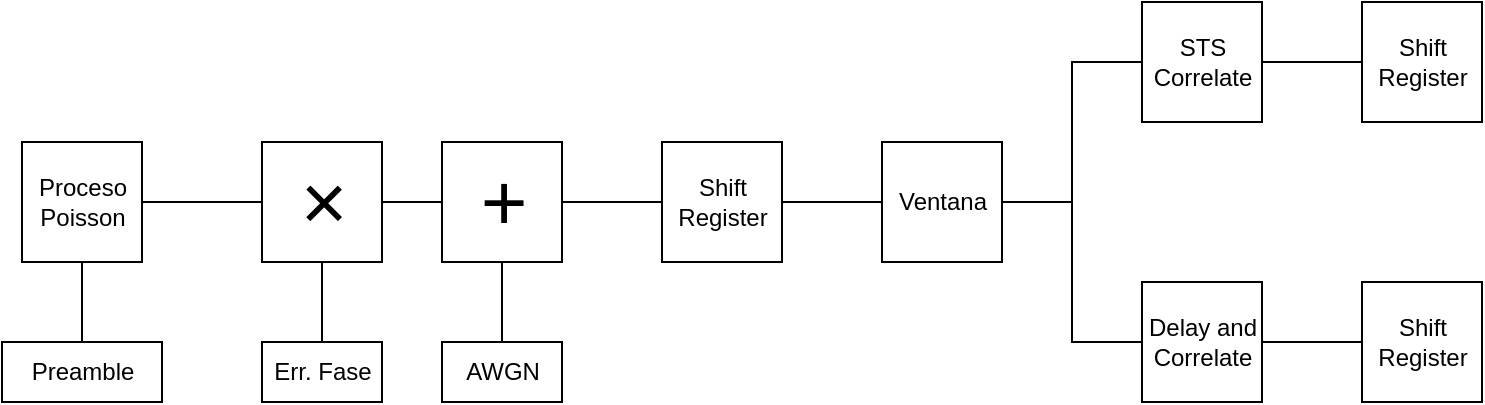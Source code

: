 <mxfile>
    <diagram id="FqxVEFC9IEy7QZhOcc9W" name="Page-1">
        <mxGraphModel dx="662" dy="614" grid="1" gridSize="10" guides="1" tooltips="1" connect="1" arrows="1" fold="1" page="1" pageScale="1" pageWidth="850" pageHeight="1100" math="0" shadow="0">
            <root>
                <mxCell id="0"/>
                <mxCell id="1" parent="0"/>
                <mxCell id="9" style="edgeStyle=none;html=1;entryX=0;entryY=0;entryDx=0;entryDy=30;entryPerimeter=0;endArrow=none;endFill=0;" edge="1" parent="1" source="2" target="3">
                    <mxGeometry relative="1" as="geometry"/>
                </mxCell>
                <mxCell id="2" value="Proceso&lt;br&gt;Poisson" style="shadow=0;dashed=0;align=center;html=1;strokeWidth=1;shape=mxgraph.rtl.abstract.entity;container=1;collapsible=0;kind=sequential;drawPins=0;left=1;right=1;bottom=1;top=0;rightArr=,;pinFontSize=13;" vertex="1" parent="1">
                    <mxGeometry x="50" y="330" width="60" height="60" as="geometry"/>
                </mxCell>
                <mxCell id="10" style="edgeStyle=none;html=1;exitX=0;exitY=0;exitDx=60;exitDy=30;exitPerimeter=0;entryX=0;entryY=0;entryDx=10;entryDy=30;entryPerimeter=0;endArrow=none;endFill=0;" edge="1" parent="1" source="3" target="4">
                    <mxGeometry relative="1" as="geometry"/>
                </mxCell>
                <mxCell id="3" value="×" style="shadow=0;dashed=0;align=center;strokeWidth=1;shape=mxgraph.rtl.abstract.entity;container=0;collapsible=0;kind=combinational;drawPins=1;left=%3Ai;right=:o;bottom=%3Ai;top=0;bottomAnchor=middle;topRot=270;topAnchor=middle;bottomRot=90;leftAnchor=left;leftRot=0;rightAnchor=right;rightRot=180;fontSize=40;spacingTop=-10;spacingLeft=2;editable=1;resizable=1;movable=1;rotatable=1;deletable=1;connectable=1;" vertex="1" parent="1">
                    <mxGeometry x="170" y="330" width="60" height="60" as="geometry"/>
                </mxCell>
                <mxCell id="19" style="edgeStyle=orthogonalEdgeStyle;rounded=0;html=1;exitX=0;exitY=0;exitDx=60;exitDy=30;exitPerimeter=0;entryX=0;entryY=0;entryDx=0;entryDy=30;entryPerimeter=0;endArrow=none;endFill=0;" edge="1" parent="1" source="4" target="6">
                    <mxGeometry relative="1" as="geometry"/>
                </mxCell>
                <mxCell id="4" value="+" style="shadow=0;dashed=0;align=center;strokeWidth=1;shape=mxgraph.rtl.abstract.entity;container=0;collapsible=0;kind=combinational;drawPins=1;left=%3Ai;right=:o;bottom=%3Ai;top=0;bottomAnchor=middle;topRot=270;topAnchor=middle;bottomRot=90;leftAnchor=left;leftRot=0;rightAnchor=right;rightRot=180;fontSize=40;spacingTop=-10;spacingLeft=2;editable=1;resizable=1;movable=1;rotatable=1;deletable=1;connectable=1;pinSnap=10;" vertex="1" parent="1">
                    <mxGeometry x="260" y="330" width="60" height="60" as="geometry"/>
                </mxCell>
                <mxCell id="26" style="edgeStyle=orthogonalEdgeStyle;rounded=0;html=1;exitX=0;exitY=0;exitDx=60;exitDy=30;exitPerimeter=0;entryX=0;entryY=0;entryDx=0;entryDy=30;entryPerimeter=0;endArrow=none;endFill=0;" edge="1" parent="1" source="6" target="25">
                    <mxGeometry relative="1" as="geometry"/>
                </mxCell>
                <mxCell id="6" value="Shift&lt;br&gt;Register" style="shadow=0;dashed=0;align=center;html=1;strokeWidth=1;shape=mxgraph.rtl.abstract.entity;container=1;collapsible=0;kind=sequential;drawPins=0;left=1;right=1;bottom=0;top=0;" vertex="1" parent="1">
                    <mxGeometry x="370" y="330" width="60" height="60" as="geometry"/>
                </mxCell>
                <mxCell id="30" style="edgeStyle=orthogonalEdgeStyle;rounded=0;html=1;exitX=0;exitY=0;exitDx=60;exitDy=30;exitPerimeter=0;entryX=0;entryY=0;entryDx=0;entryDy=30;entryPerimeter=0;endArrow=none;endFill=0;" edge="1" parent="1" source="7" target="23">
                    <mxGeometry relative="1" as="geometry"/>
                </mxCell>
                <mxCell id="7" value="STS&lt;br&gt;Correlate" style="shadow=0;dashed=0;align=center;html=1;strokeWidth=1;shape=mxgraph.rtl.abstract.entity;container=1;collapsible=0;kind=sequential;drawPins=0;left=1;right=1;bottom=0;top=0;" vertex="1" parent="1">
                    <mxGeometry x="610" y="260" width="60" height="60" as="geometry"/>
                </mxCell>
                <mxCell id="29" style="edgeStyle=orthogonalEdgeStyle;rounded=0;html=1;exitX=0;exitY=0;exitDx=60;exitDy=30;exitPerimeter=0;entryX=0;entryY=0;entryDx=0;entryDy=30;entryPerimeter=0;endArrow=none;endFill=0;" edge="1" parent="1" source="8" target="24">
                    <mxGeometry relative="1" as="geometry"/>
                </mxCell>
                <mxCell id="8" value="Delay and&lt;br&gt;Correlate" style="shadow=0;dashed=0;align=center;html=1;strokeWidth=1;shape=mxgraph.rtl.abstract.entity;container=1;collapsible=0;kind=sequential;drawPins=0;left=1;right=1;bottom=0;top=0;" vertex="1" parent="1">
                    <mxGeometry x="610" y="400" width="60" height="60" as="geometry"/>
                </mxCell>
                <mxCell id="20" style="edgeStyle=orthogonalEdgeStyle;rounded=0;html=1;exitX=0;exitY=0;exitDx=40;exitDy=0;exitPerimeter=0;entryX=0;entryY=0;entryDx=30;entryDy=60;entryPerimeter=0;endArrow=none;endFill=0;" edge="1" parent="1" source="13" target="2">
                    <mxGeometry relative="1" as="geometry"/>
                </mxCell>
                <mxCell id="13" value="Preamble" style="shadow=0;dashed=0;align=center;html=1;strokeWidth=1;shape=mxgraph.rtl.abstract.entity;container=1;collapsible=0;kind=sequential;drawPins=0;left=3;right=2;bottom=0;top=1;leftArr=,,;" vertex="1" parent="1">
                    <mxGeometry x="40" y="430" width="80" height="30" as="geometry"/>
                </mxCell>
                <mxCell id="21" style="edgeStyle=orthogonalEdgeStyle;rounded=0;html=1;exitX=0;exitY=0;exitDx=30;exitDy=0;exitPerimeter=0;entryX=0;entryY=0;entryDx=30;entryDy=60;entryPerimeter=0;endArrow=none;endFill=0;" edge="1" parent="1" source="14" target="3">
                    <mxGeometry relative="1" as="geometry"/>
                </mxCell>
                <mxCell id="14" value="Err. Fase" style="shadow=0;dashed=0;align=center;html=1;strokeWidth=1;shape=mxgraph.rtl.abstract.entity;container=1;collapsible=0;kind=sequential;drawPins=0;left=3;right=2;bottom=0;top=1;" vertex="1" parent="1">
                    <mxGeometry x="170" y="430" width="60" height="30" as="geometry"/>
                </mxCell>
                <mxCell id="22" style="edgeStyle=orthogonalEdgeStyle;rounded=0;html=1;exitX=0;exitY=0;exitDx=30;exitDy=0;exitPerimeter=0;entryX=0;entryY=0;entryDx=30;entryDy=60;entryPerimeter=0;endArrow=none;endFill=0;" edge="1" parent="1" source="15" target="4">
                    <mxGeometry relative="1" as="geometry"/>
                </mxCell>
                <mxCell id="15" value="AWGN" style="shadow=0;dashed=0;align=center;html=1;strokeWidth=1;shape=mxgraph.rtl.abstract.entity;container=1;collapsible=0;kind=sequential;drawPins=0;left=1;right=2;bottom=0;top=1;topRot=0;" vertex="1" parent="1">
                    <mxGeometry x="260" y="430" width="60" height="30" as="geometry"/>
                </mxCell>
                <mxCell id="23" value="Shift&lt;br&gt;Register" style="shadow=0;dashed=0;align=center;html=1;strokeWidth=1;shape=mxgraph.rtl.abstract.entity;container=1;collapsible=0;kind=sequential;drawPins=0;left=1;right=1;bottom=0;top=0;" vertex="1" parent="1">
                    <mxGeometry x="720" y="260" width="60" height="60" as="geometry"/>
                </mxCell>
                <mxCell id="24" value="Shift&lt;br&gt;Register" style="shadow=0;dashed=0;align=center;html=1;strokeWidth=1;shape=mxgraph.rtl.abstract.entity;container=1;collapsible=0;kind=sequential;drawPins=0;left=1;right=1;bottom=0;top=0;" vertex="1" parent="1">
                    <mxGeometry x="720" y="400" width="60" height="60" as="geometry"/>
                </mxCell>
                <mxCell id="27" style="edgeStyle=orthogonalEdgeStyle;rounded=0;html=1;exitX=0;exitY=0;exitDx=60;exitDy=30;exitPerimeter=0;entryX=0;entryY=0;entryDx=0;entryDy=30;entryPerimeter=0;endArrow=none;endFill=0;" edge="1" parent="1" source="25" target="7">
                    <mxGeometry relative="1" as="geometry"/>
                </mxCell>
                <mxCell id="28" style="edgeStyle=orthogonalEdgeStyle;rounded=0;html=1;exitX=0;exitY=0;exitDx=60;exitDy=30;exitPerimeter=0;entryX=0;entryY=0;entryDx=0;entryDy=30;entryPerimeter=0;endArrow=none;endFill=0;" edge="1" parent="1" source="25" target="8">
                    <mxGeometry relative="1" as="geometry"/>
                </mxCell>
                <mxCell id="25" value="Ventana" style="shadow=0;dashed=0;align=center;html=1;strokeWidth=1;shape=mxgraph.rtl.abstract.entity;container=1;collapsible=0;kind=sequential;drawPins=0;left=1;right=1;bottom=0;top=0;" vertex="1" parent="1">
                    <mxGeometry x="480" y="330" width="60" height="60" as="geometry"/>
                </mxCell>
            </root>
        </mxGraphModel>
    </diagram>
</mxfile>